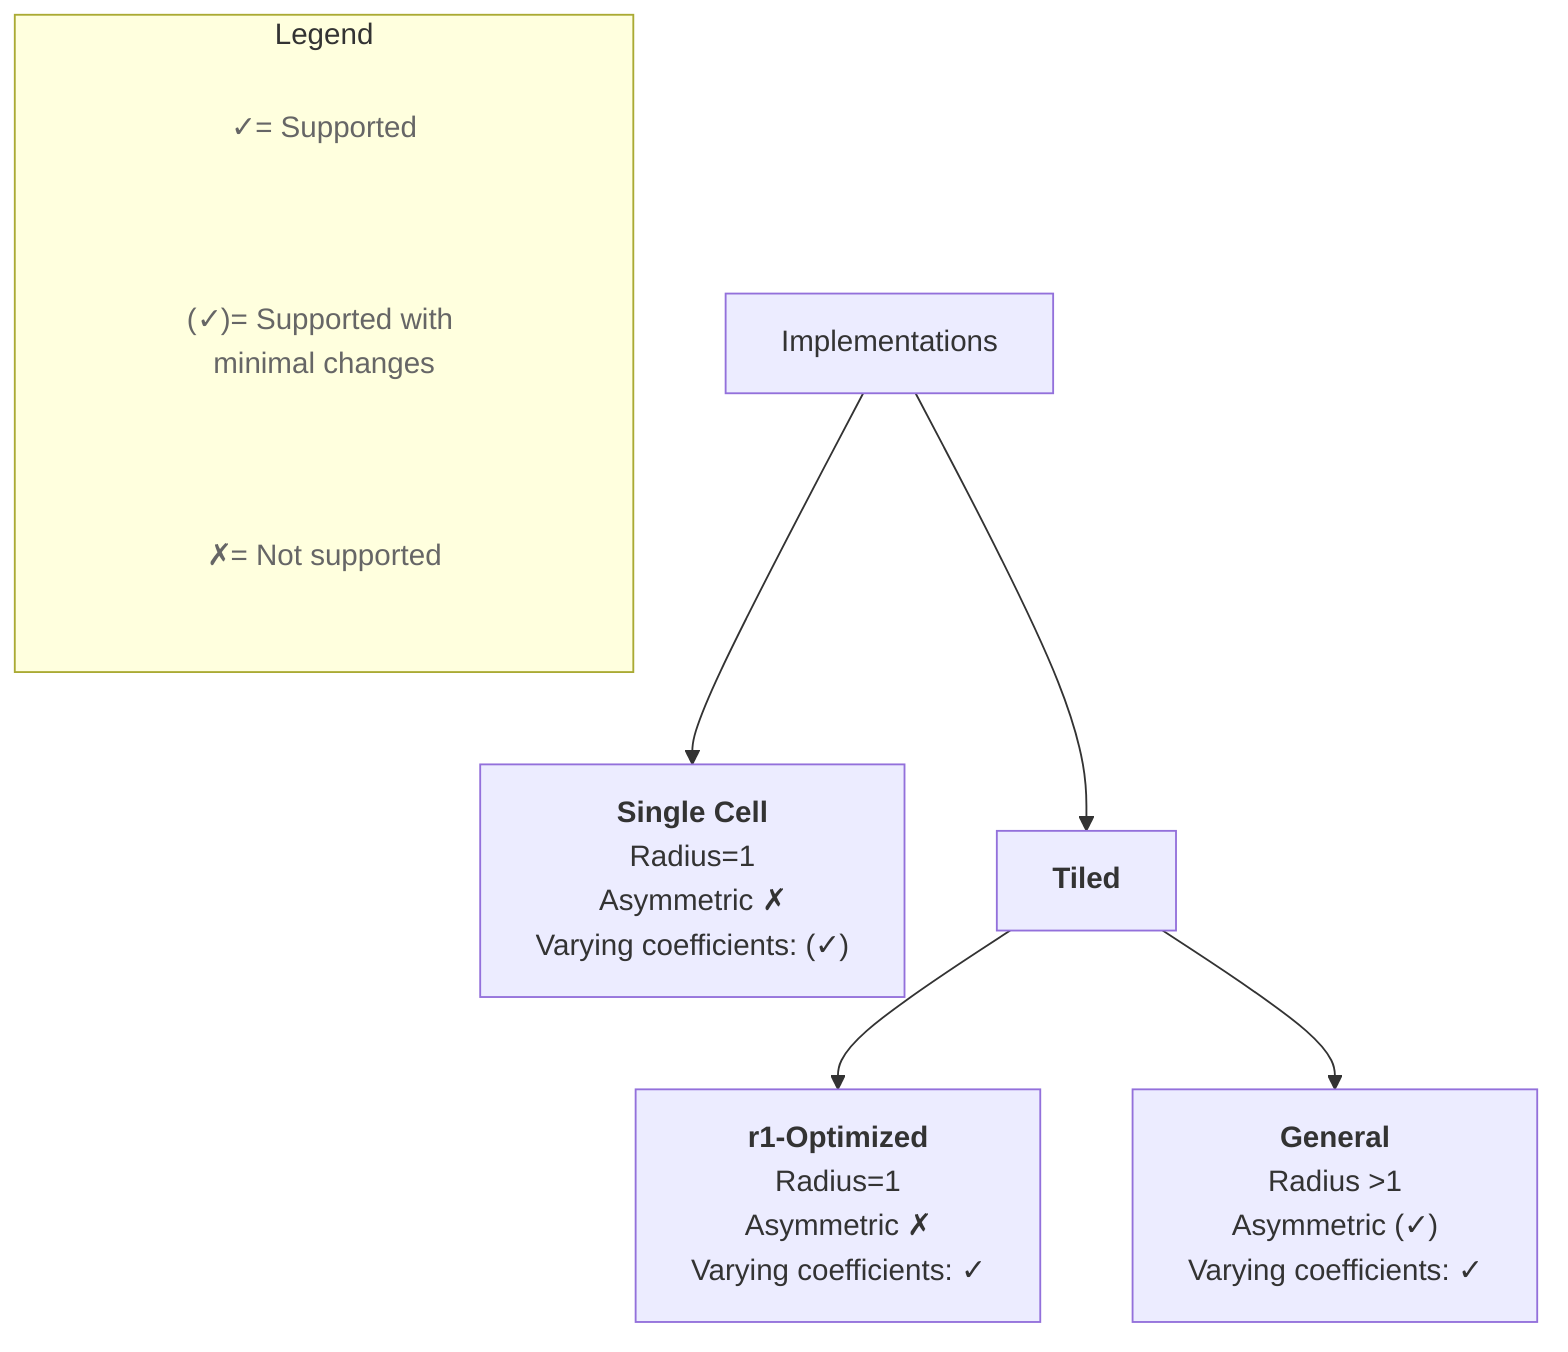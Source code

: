 graph TD
    A[Implementations]

    A1["<b>Single Cell</b><br/>Radius=1<br/>Asymmetric ✗<br/>Varying coefficients: (✓)"]
    A2["<b>Tiled</b>"]
    A21["<b>r1-Optimized</b><br/>Radius=1<br/>Asymmetric ✗<br/>Varying coefficients: ✓"]
    A22["<b>General</b><br/>Radius >1<br/>Asymmetric (✓)<br/>Varying coefficients: ✓"]

    A --> A1
    A --> A2
    A2 --> A21
    A2 --> A22

    %% Legend subgraph
    subgraph Legend
        direction LR %% Arrange legend items left-to-right
        L1["✓= Supported"]
        L2["(✓)= Supported with minimal changes"]
        L3["✗= Not supported"]
    end

    %% Style the legend to be minimal
    classDef legendStyle fill:none,stroke:none,color:#666
    class L1,L2,L3 legendStyle
